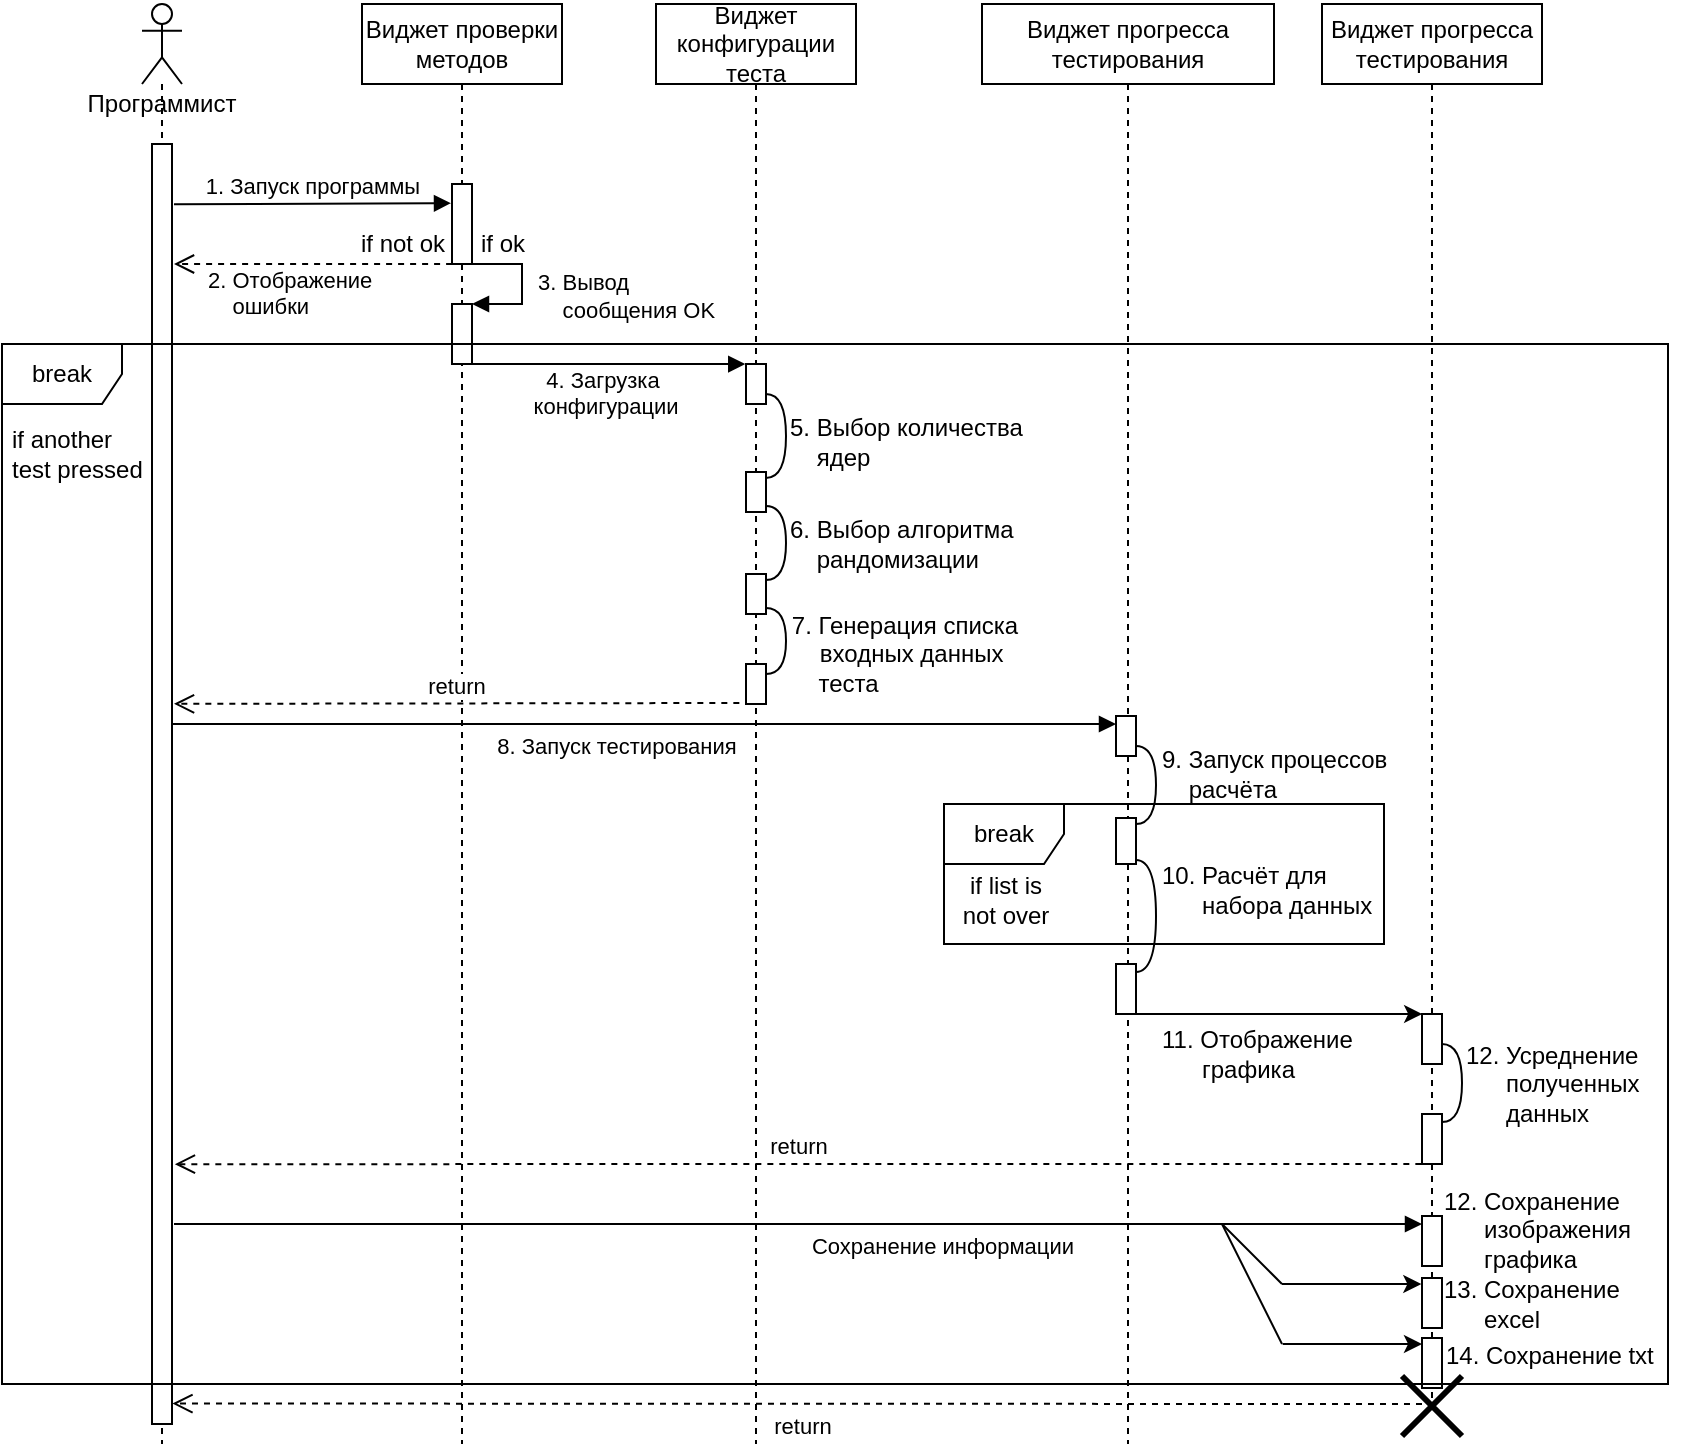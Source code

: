 <mxfile version="14.6.13" type="device"><diagram id="HD7W8pMCBi7XeguoRTvv" name="Страница 1"><mxGraphModel dx="1518" dy="747" grid="0" gridSize="10" guides="1" tooltips="1" connect="1" arrows="1" fold="1" page="0" pageScale="1" pageWidth="827" pageHeight="1169" math="0" shadow="0"><root><mxCell id="0"/><mxCell id="1" parent="0"/><mxCell id="pfTAMDPM5TavU7rcm0Nl-1" value="Программист" style="shape=umlLifeline;participant=umlActor;perimeter=lifelinePerimeter;whiteSpace=wrap;html=1;container=1;collapsible=0;recursiveResize=0;verticalAlign=top;spacingTop=36;outlineConnect=0;" parent="1" vertex="1"><mxGeometry x="30" y="40" width="20" height="720" as="geometry"/></mxCell><mxCell id="pfTAMDPM5TavU7rcm0Nl-2" value="" style="html=1;points=[];perimeter=orthogonalPerimeter;" parent="pfTAMDPM5TavU7rcm0Nl-1" vertex="1"><mxGeometry x="5" y="70" width="10" height="640" as="geometry"/></mxCell><mxCell id="pfTAMDPM5TavU7rcm0Nl-3" value="Виджет проверки методов" style="shape=umlLifeline;perimeter=lifelinePerimeter;whiteSpace=wrap;html=1;container=1;collapsible=0;recursiveResize=0;outlineConnect=0;" parent="1" vertex="1"><mxGeometry x="140" y="40" width="100" height="720" as="geometry"/></mxCell><mxCell id="pfTAMDPM5TavU7rcm0Nl-4" value="" style="html=1;points=[];perimeter=orthogonalPerimeter;" parent="pfTAMDPM5TavU7rcm0Nl-3" vertex="1"><mxGeometry x="45" y="90" width="10" height="40" as="geometry"/></mxCell><mxCell id="pfTAMDPM5TavU7rcm0Nl-7" value="" style="html=1;points=[];perimeter=orthogonalPerimeter;" parent="pfTAMDPM5TavU7rcm0Nl-3" vertex="1"><mxGeometry x="45" y="150" width="10" height="30" as="geometry"/></mxCell><mxCell id="pfTAMDPM5TavU7rcm0Nl-8" value="3. Вывод&lt;br&gt;&amp;nbsp; &amp;nbsp; сообщения OK" style="edgeStyle=orthogonalEdgeStyle;html=1;align=left;spacingLeft=2;endArrow=block;rounded=0;entryX=1;entryY=0;" parent="pfTAMDPM5TavU7rcm0Nl-3" target="pfTAMDPM5TavU7rcm0Nl-7" edge="1"><mxGeometry x="0.226" y="4" relative="1" as="geometry"><mxPoint x="50" y="130" as="sourcePoint"/><Array as="points"><mxPoint x="80" y="130"/></Array><mxPoint as="offset"/></mxGeometry></mxCell><mxCell id="pfTAMDPM5TavU7rcm0Nl-5" value="1. Запуск программы" style="html=1;verticalAlign=bottom;endArrow=block;entryX=-0.05;entryY=0.24;entryDx=0;entryDy=0;entryPerimeter=0;exitX=1.099;exitY=0.047;exitDx=0;exitDy=0;exitPerimeter=0;" parent="1" source="pfTAMDPM5TavU7rcm0Nl-2" target="pfTAMDPM5TavU7rcm0Nl-4" edge="1"><mxGeometry width="80" relative="1" as="geometry"><mxPoint x="50" y="140" as="sourcePoint"/><mxPoint x="175" y="135" as="targetPoint"/></mxGeometry></mxCell><mxCell id="pfTAMDPM5TavU7rcm0Nl-6" value="2. Отображение&lt;br&gt;&amp;nbsp; &amp;nbsp; ошибки" style="html=1;verticalAlign=bottom;endArrow=open;dashed=1;endSize=8;exitX=0.005;exitY=0.999;exitDx=0;exitDy=0;exitPerimeter=0;align=left;" parent="1" source="pfTAMDPM5TavU7rcm0Nl-4" edge="1"><mxGeometry x="0.786" y="30" relative="1" as="geometry"><mxPoint x="180" y="170" as="sourcePoint"/><mxPoint x="46" y="170" as="targetPoint"/><mxPoint as="offset"/></mxGeometry></mxCell><mxCell id="pfTAMDPM5TavU7rcm0Nl-9" value="Виджет конфигурации теста" style="shape=umlLifeline;perimeter=lifelinePerimeter;whiteSpace=wrap;html=1;container=1;collapsible=0;recursiveResize=0;outlineConnect=0;" parent="1" vertex="1"><mxGeometry x="287" y="40" width="100" height="720" as="geometry"/></mxCell><mxCell id="pfTAMDPM5TavU7rcm0Nl-12" value="" style="shape=requiredInterface;html=1;verticalLabelPosition=bottom;" parent="pfTAMDPM5TavU7rcm0Nl-9" vertex="1"><mxGeometry x="55" y="195" width="10" height="42" as="geometry"/></mxCell><mxCell id="EYca3Lsj4kjQoB_Am7EO-1" value="" style="html=1;points=[];perimeter=orthogonalPerimeter;" parent="pfTAMDPM5TavU7rcm0Nl-9" vertex="1"><mxGeometry x="45" y="180" width="10" height="20" as="geometry"/></mxCell><mxCell id="EYca3Lsj4kjQoB_Am7EO-2" value="" style="html=1;points=[];perimeter=orthogonalPerimeter;" parent="pfTAMDPM5TavU7rcm0Nl-9" vertex="1"><mxGeometry x="45" y="234" width="10" height="20" as="geometry"/></mxCell><mxCell id="pfTAMDPM5TavU7rcm0Nl-11" value="4. Загрузка&lt;br&gt;&amp;nbsp;конфигурации" style="html=1;verticalAlign=bottom;endArrow=block;exitX=1.013;exitY=1;exitDx=0;exitDy=0;exitPerimeter=0;entryX=-0.037;entryY=0.002;entryDx=0;entryDy=0;entryPerimeter=0;" parent="1" source="pfTAMDPM5TavU7rcm0Nl-7" target="EYca3Lsj4kjQoB_Am7EO-1" edge="1"><mxGeometry x="-0.049" y="-30" width="80" relative="1" as="geometry"><mxPoint x="190" y="210" as="sourcePoint"/><mxPoint x="374" y="211" as="targetPoint"/><mxPoint as="offset"/></mxGeometry></mxCell><mxCell id="pfTAMDPM5TavU7rcm0Nl-13" value="5. Выбор количества&lt;br&gt;&amp;nbsp; &amp;nbsp; ядер" style="text;html=1;align=left;verticalAlign=middle;resizable=0;points=[];autosize=1;strokeColor=none;" parent="1" vertex="1"><mxGeometry x="352" y="244" width="130" height="30" as="geometry"/></mxCell><mxCell id="pfTAMDPM5TavU7rcm0Nl-15" value="" style="shape=requiredInterface;html=1;verticalLabelPosition=bottom;" parent="1" vertex="1"><mxGeometry x="342" y="291" width="10" height="37" as="geometry"/></mxCell><mxCell id="pfTAMDPM5TavU7rcm0Nl-16" value="6. Выбор алгоритма&lt;br&gt;&amp;nbsp; &amp;nbsp; рандомизации" style="text;html=1;align=left;verticalAlign=middle;resizable=0;points=[];autosize=1;strokeColor=none;" parent="1" vertex="1"><mxGeometry x="352" y="295" width="130" height="30" as="geometry"/></mxCell><mxCell id="pfTAMDPM5TavU7rcm0Nl-19" value="Виджет прогресса тестирования" style="shape=umlLifeline;perimeter=lifelinePerimeter;whiteSpace=wrap;html=1;container=1;collapsible=0;recursiveResize=0;outlineConnect=0;" parent="1" vertex="1"><mxGeometry x="450" y="40" width="146" height="720" as="geometry"/></mxCell><mxCell id="pfTAMDPM5TavU7rcm0Nl-22" value="" style="shape=requiredInterface;html=1;verticalLabelPosition=bottom;" parent="pfTAMDPM5TavU7rcm0Nl-19" vertex="1"><mxGeometry x="77" y="371" width="10" height="39" as="geometry"/></mxCell><mxCell id="EYca3Lsj4kjQoB_Am7EO-5" value="" style="html=1;points=[];perimeter=orthogonalPerimeter;" parent="pfTAMDPM5TavU7rcm0Nl-19" vertex="1"><mxGeometry x="67" y="356" width="10" height="20" as="geometry"/></mxCell><mxCell id="EYca3Lsj4kjQoB_Am7EO-9" value="" style="html=1;points=[];perimeter=orthogonalPerimeter;" parent="pfTAMDPM5TavU7rcm0Nl-19" vertex="1"><mxGeometry x="67" y="480" width="10" height="25" as="geometry"/></mxCell><mxCell id="EYca3Lsj4kjQoB_Am7EO-30" value="" style="endArrow=none;html=1;" parent="pfTAMDPM5TavU7rcm0Nl-19" edge="1"><mxGeometry width="50" height="50" relative="1" as="geometry"><mxPoint x="150" y="640" as="sourcePoint"/><mxPoint x="120" y="610" as="targetPoint"/></mxGeometry></mxCell><mxCell id="EYca3Lsj4kjQoB_Am7EO-31" value="" style="endArrow=none;html=1;" parent="pfTAMDPM5TavU7rcm0Nl-19" edge="1"><mxGeometry width="50" height="50" relative="1" as="geometry"><mxPoint x="150" y="670" as="sourcePoint"/><mxPoint x="120" y="610" as="targetPoint"/></mxGeometry></mxCell><mxCell id="EYca3Lsj4kjQoB_Am7EO-3" value="" style="html=1;points=[];perimeter=orthogonalPerimeter;" parent="1" vertex="1"><mxGeometry x="332" y="325" width="10" height="20" as="geometry"/></mxCell><mxCell id="EYca3Lsj4kjQoB_Am7EO-6" value="if ok" style="text;html=1;align=center;verticalAlign=middle;resizable=0;points=[];autosize=1;strokeColor=none;" parent="1" vertex="1"><mxGeometry x="190" y="150" width="40" height="20" as="geometry"/></mxCell><mxCell id="EYca3Lsj4kjQoB_Am7EO-7" value="if not ok" style="text;html=1;align=center;verticalAlign=middle;resizable=0;points=[];autosize=1;strokeColor=none;" parent="1" vertex="1"><mxGeometry x="130" y="150" width="60" height="20" as="geometry"/></mxCell><mxCell id="pfTAMDPM5TavU7rcm0Nl-18" value="7. Генерация списка&lt;br&gt;&amp;nbsp; входных данных&lt;br&gt;&lt;div style=&quot;text-align: left&quot;&gt;&lt;span&gt;&amp;nbsp; &amp;nbsp; теста&lt;/span&gt;&lt;/div&gt;" style="text;html=1;align=center;verticalAlign=middle;resizable=0;points=[];autosize=1;strokeColor=none;" parent="1" vertex="1"><mxGeometry x="346" y="340" width="130" height="50" as="geometry"/></mxCell><mxCell id="EYca3Lsj4kjQoB_Am7EO-4" value="" style="html=1;points=[];perimeter=orthogonalPerimeter;" parent="1" vertex="1"><mxGeometry x="332" y="370" width="10" height="20" as="geometry"/></mxCell><mxCell id="pfTAMDPM5TavU7rcm0Nl-17" value="" style="shape=requiredInterface;html=1;verticalLabelPosition=bottom;" parent="1" vertex="1"><mxGeometry x="342" y="342" width="10" height="33" as="geometry"/></mxCell><mxCell id="pfTAMDPM5TavU7rcm0Nl-21" value="8. Запуск тестирования" style="html=1;verticalAlign=bottom;endArrow=block;entryX=0;entryY=0.2;entryDx=0;entryDy=0;entryPerimeter=0;" parent="1" target="EYca3Lsj4kjQoB_Am7EO-5" edge="1"><mxGeometry x="-0.059" y="-20" width="80" relative="1" as="geometry"><mxPoint x="45" y="400" as="sourcePoint"/><mxPoint x="469" y="402" as="targetPoint"/><mxPoint as="offset"/></mxGeometry></mxCell><mxCell id="EYca3Lsj4kjQoB_Am7EO-8" value="" style="html=1;points=[];perimeter=orthogonalPerimeter;" parent="1" vertex="1"><mxGeometry x="517" y="447" width="10" height="23" as="geometry"/></mxCell><mxCell id="pfTAMDPM5TavU7rcm0Nl-23" value="9. Запуск процессов&lt;br&gt;&amp;nbsp; &amp;nbsp; расчёта" style="text;html=1;align=left;verticalAlign=middle;resizable=0;points=[];autosize=1;strokeColor=none;" parent="1" vertex="1"><mxGeometry x="538" y="410" width="130" height="30" as="geometry"/></mxCell><mxCell id="pfTAMDPM5TavU7rcm0Nl-25" value="10. Расчёт для&lt;br&gt;&amp;nbsp; &amp;nbsp; &amp;nbsp; набора данных" style="text;html=1;align=left;verticalAlign=middle;resizable=0;points=[];autosize=1;strokeColor=none;" parent="1" vertex="1"><mxGeometry x="538" y="468" width="120" height="30" as="geometry"/></mxCell><mxCell id="EYca3Lsj4kjQoB_Am7EO-10" value="" style="shape=requiredInterface;html=1;verticalLabelPosition=bottom;" parent="1" vertex="1"><mxGeometry x="527" y="468" width="10" height="56" as="geometry"/></mxCell><mxCell id="EYca3Lsj4kjQoB_Am7EO-12" value="break" style="shape=umlFrame;whiteSpace=wrap;html=1;" parent="1" vertex="1"><mxGeometry x="431" y="440" width="220" height="70" as="geometry"/></mxCell><mxCell id="EYca3Lsj4kjQoB_Am7EO-13" value="if list is not over" style="text;html=1;strokeColor=none;fillColor=none;align=center;verticalAlign=middle;whiteSpace=wrap;rounded=0;" parent="1" vertex="1"><mxGeometry x="437" y="478" width="50" height="20" as="geometry"/></mxCell><mxCell id="EYca3Lsj4kjQoB_Am7EO-14" value="Виджет прогресса тестирования" style="shape=umlLifeline;perimeter=lifelinePerimeter;whiteSpace=wrap;html=1;container=1;collapsible=0;recursiveResize=0;outlineConnect=0;" parent="1" vertex="1"><mxGeometry x="620" y="40" width="110" height="700" as="geometry"/></mxCell><mxCell id="EYca3Lsj4kjQoB_Am7EO-19" value="" style="html=1;points=[];perimeter=orthogonalPerimeter;" parent="EYca3Lsj4kjQoB_Am7EO-14" vertex="1"><mxGeometry x="50" y="505" width="10" height="25" as="geometry"/></mxCell><mxCell id="EYca3Lsj4kjQoB_Am7EO-23" value="" style="html=1;points=[];perimeter=orthogonalPerimeter;" parent="EYca3Lsj4kjQoB_Am7EO-14" vertex="1"><mxGeometry x="50" y="555" width="10" height="25" as="geometry"/></mxCell><mxCell id="EYca3Lsj4kjQoB_Am7EO-18" value="" style="endArrow=classic;html=1;exitX=1.01;exitY=0.999;exitDx=0;exitDy=0;exitPerimeter=0;entryX=0.007;entryY=0;entryDx=0;entryDy=0;entryPerimeter=0;" parent="1" source="EYca3Lsj4kjQoB_Am7EO-9" target="EYca3Lsj4kjQoB_Am7EO-19" edge="1"><mxGeometry width="50" height="50" relative="1" as="geometry"><mxPoint x="550" y="590" as="sourcePoint"/><mxPoint x="600" y="540" as="targetPoint"/></mxGeometry></mxCell><mxCell id="EYca3Lsj4kjQoB_Am7EO-20" value="11. Отображение&lt;br&gt;&amp;nbsp; &amp;nbsp; &amp;nbsp; графика" style="text;html=1;align=left;verticalAlign=middle;resizable=0;points=[];autosize=1;strokeColor=none;" parent="1" vertex="1"><mxGeometry x="538" y="550" width="110" height="30" as="geometry"/></mxCell><mxCell id="EYca3Lsj4kjQoB_Am7EO-21" value="" style="shape=requiredInterface;html=1;verticalLabelPosition=bottom;" parent="1" vertex="1"><mxGeometry x="680" y="560" width="10" height="39" as="geometry"/></mxCell><mxCell id="EYca3Lsj4kjQoB_Am7EO-22" value="12. Усреднение&lt;br&gt;&amp;nbsp; &amp;nbsp; &amp;nbsp; полученных&lt;br&gt;&amp;nbsp; &amp;nbsp; &amp;nbsp; данных" style="text;html=1;align=left;verticalAlign=middle;resizable=0;points=[];autosize=1;strokeColor=none;" parent="1" vertex="1"><mxGeometry x="690" y="554.5" width="100" height="50" as="geometry"/></mxCell><mxCell id="EYca3Lsj4kjQoB_Am7EO-24" value="return" style="html=1;verticalAlign=bottom;endArrow=open;dashed=1;endSize=8;exitX=-0.333;exitY=0.975;exitDx=0;exitDy=0;exitPerimeter=0;entryX=0.8;entryY=0.486;entryDx=0;entryDy=0;entryPerimeter=0;" parent="1" source="EYca3Lsj4kjQoB_Am7EO-4" target="pfTAMDPM5TavU7rcm0Nl-1" edge="1"><mxGeometry relative="1" as="geometry"><mxPoint x="300" y="380" as="sourcePoint"/><mxPoint x="220" y="380" as="targetPoint"/></mxGeometry></mxCell><mxCell id="EYca3Lsj4kjQoB_Am7EO-25" value="return" style="html=1;verticalAlign=bottom;endArrow=open;dashed=1;endSize=8;exitX=-0.333;exitY=0.975;exitDx=0;exitDy=0;exitPerimeter=0;entryX=1.144;entryY=0.797;entryDx=0;entryDy=0;entryPerimeter=0;" parent="1" target="pfTAMDPM5TavU7rcm0Nl-2" edge="1"><mxGeometry relative="1" as="geometry"><mxPoint x="669.67" y="620.0" as="sourcePoint"/><mxPoint x="387.0" y="620.78" as="targetPoint"/></mxGeometry></mxCell><mxCell id="EYca3Lsj4kjQoB_Am7EO-26" value="Сохранение информации" style="html=1;verticalAlign=bottom;endArrow=block;" parent="1" edge="1"><mxGeometry x="0.231" y="-20" width="80" relative="1" as="geometry"><mxPoint x="46" y="650" as="sourcePoint"/><mxPoint x="670" y="650" as="targetPoint"/><mxPoint as="offset"/></mxGeometry></mxCell><mxCell id="EYca3Lsj4kjQoB_Am7EO-27" value="" style="html=1;points=[];perimeter=orthogonalPerimeter;" parent="1" vertex="1"><mxGeometry x="670" y="646" width="10" height="25" as="geometry"/></mxCell><mxCell id="EYca3Lsj4kjQoB_Am7EO-28" value="12. Сохранение&lt;br&gt;&amp;nbsp; &amp;nbsp; &amp;nbsp; изображения&lt;br&gt;&amp;nbsp; &amp;nbsp; &amp;nbsp; графика" style="text;html=1;align=left;verticalAlign=middle;resizable=0;points=[];autosize=1;strokeColor=none;" parent="1" vertex="1"><mxGeometry x="679" y="628" width="110" height="50" as="geometry"/></mxCell><mxCell id="EYca3Lsj4kjQoB_Am7EO-33" value="" style="html=1;points=[];perimeter=orthogonalPerimeter;" parent="1" vertex="1"><mxGeometry x="670" y="677" width="10" height="25" as="geometry"/></mxCell><mxCell id="EYca3Lsj4kjQoB_Am7EO-34" value="13. Сохранение&lt;br&gt;&amp;nbsp; &amp;nbsp; &amp;nbsp; excel" style="text;html=1;align=left;verticalAlign=middle;resizable=0;points=[];autosize=1;strokeColor=none;" parent="1" vertex="1"><mxGeometry x="679" y="675" width="100" height="30" as="geometry"/></mxCell><mxCell id="EYca3Lsj4kjQoB_Am7EO-35" value="" style="html=1;points=[];perimeter=orthogonalPerimeter;" parent="1" vertex="1"><mxGeometry x="670" y="707" width="10" height="25" as="geometry"/></mxCell><mxCell id="EYca3Lsj4kjQoB_Am7EO-36" value="14. Сохранение txt" style="text;html=1;align=left;verticalAlign=middle;resizable=0;points=[];autosize=1;strokeColor=none;" parent="1" vertex="1"><mxGeometry x="680" y="706" width="120" height="20" as="geometry"/></mxCell><mxCell id="EYca3Lsj4kjQoB_Am7EO-37" value="" style="endArrow=classic;html=1;entryX=-0.033;entryY=0.12;entryDx=0;entryDy=0;entryPerimeter=0;" parent="1" target="EYca3Lsj4kjQoB_Am7EO-33" edge="1"><mxGeometry width="50" height="50" relative="1" as="geometry"><mxPoint x="600" y="680" as="sourcePoint"/><mxPoint x="640" y="740" as="targetPoint"/></mxGeometry></mxCell><mxCell id="EYca3Lsj4kjQoB_Am7EO-38" value="" style="endArrow=classic;html=1;entryX=-0.033;entryY=0.12;entryDx=0;entryDy=0;entryPerimeter=0;" parent="1" edge="1"><mxGeometry width="50" height="50" relative="1" as="geometry"><mxPoint x="600.33" y="710" as="sourcePoint"/><mxPoint x="670.0" y="710" as="targetPoint"/></mxGeometry></mxCell><mxCell id="EYca3Lsj4kjQoB_Am7EO-42" value="return" style="html=1;verticalAlign=bottom;endArrow=open;dashed=1;endSize=8;entryX=1.021;entryY=0.984;entryDx=0;entryDy=0;entryPerimeter=0;" parent="1" target="pfTAMDPM5TavU7rcm0Nl-2" edge="1"><mxGeometry x="-0.008" y="20" relative="1" as="geometry"><mxPoint x="670" y="740" as="sourcePoint"/><mxPoint x="50" y="740" as="targetPoint"/><mxPoint as="offset"/></mxGeometry></mxCell><mxCell id="EYca3Lsj4kjQoB_Am7EO-43" value="" style="shape=umlDestroy;whiteSpace=wrap;html=1;strokeWidth=3;" parent="1" vertex="1"><mxGeometry x="660" y="726" width="30" height="30" as="geometry"/></mxCell><mxCell id="EYca3Lsj4kjQoB_Am7EO-45" value="if another &lt;br&gt;test pressed" style="text;html=1;align=left;verticalAlign=middle;resizable=0;points=[];autosize=1;strokeColor=none;" parent="1" vertex="1"><mxGeometry x="-37" y="250" width="80" height="30" as="geometry"/></mxCell><mxCell id="EYca3Lsj4kjQoB_Am7EO-44" value="break" style="shape=umlFrame;whiteSpace=wrap;html=1;" parent="1" vertex="1"><mxGeometry x="-40" y="210" width="833" height="520" as="geometry"/></mxCell></root></mxGraphModel></diagram></mxfile>